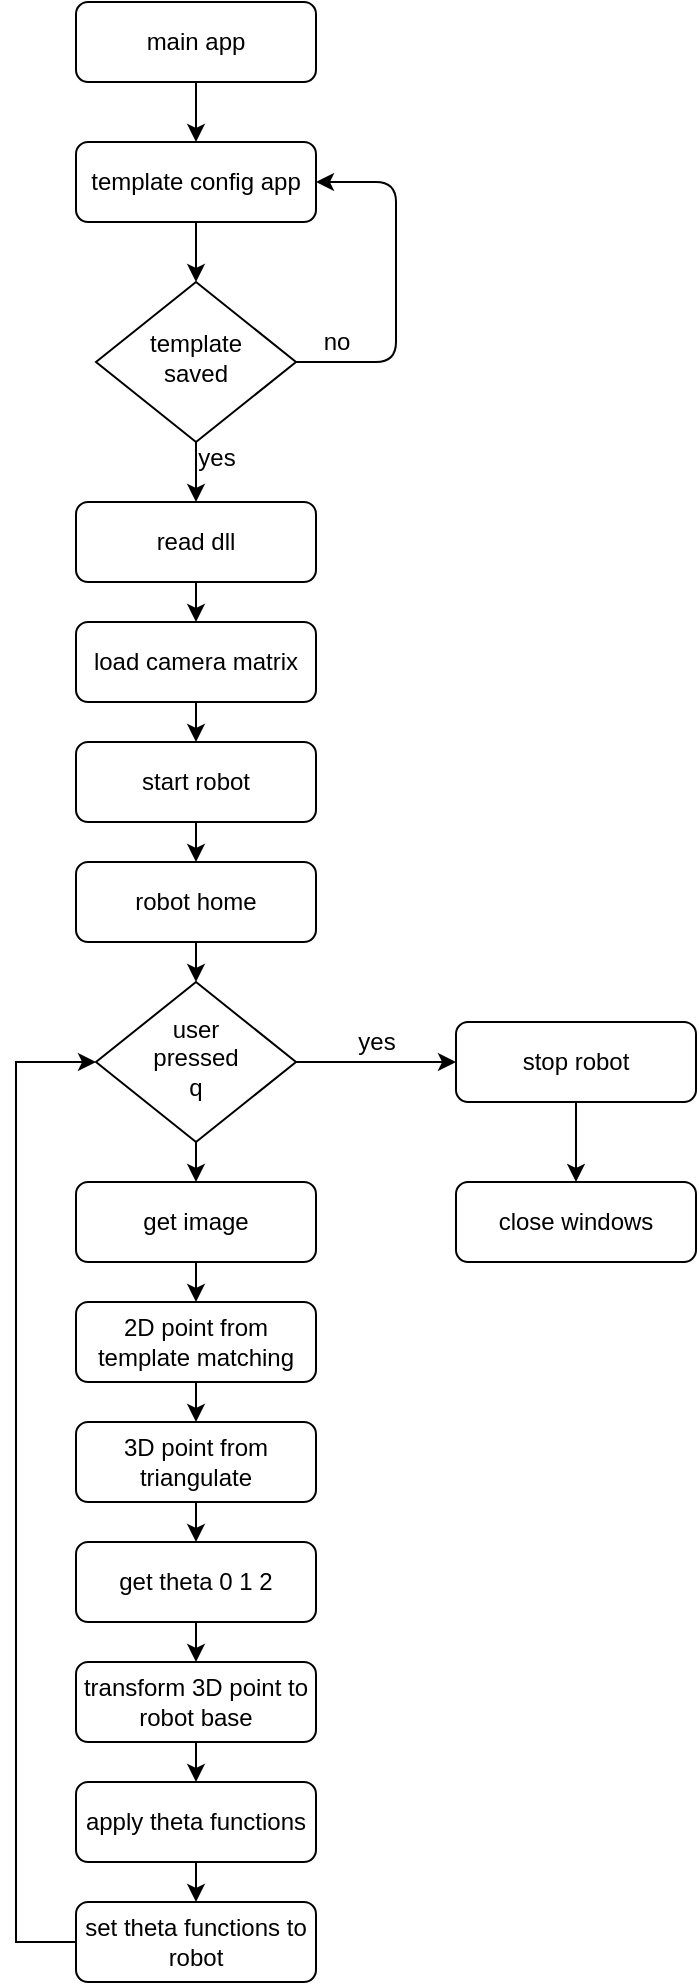 <mxfile version="12.7.0" type="device"><diagram id="C5RBs43oDa-KdzZeNtuy" name="Page-1"><mxGraphModel dx="1501" dy="801" grid="1" gridSize="10" guides="1" tooltips="1" connect="1" arrows="1" fold="1" page="1" pageScale="1" pageWidth="827" pageHeight="1169" math="0" shadow="0"><root><mxCell id="WIyWlLk6GJQsqaUBKTNV-0"/><mxCell id="WIyWlLk6GJQsqaUBKTNV-1" parent="WIyWlLk6GJQsqaUBKTNV-0"/><mxCell id="WIyWlLk6GJQsqaUBKTNV-3" value="main app" style="rounded=1;whiteSpace=wrap;html=1;fontSize=12;glass=0;strokeWidth=1;shadow=0;" parent="WIyWlLk6GJQsqaUBKTNV-1" vertex="1"><mxGeometry x="160" y="80" width="120" height="40" as="geometry"/></mxCell><mxCell id="PBLfMoTAbmKIyKTHLzcX-27" style="edgeStyle=orthogonalEdgeStyle;rounded=0;orthogonalLoop=1;jettySize=auto;html=1;exitX=0.5;exitY=1;exitDx=0;exitDy=0;entryX=0.5;entryY=0;entryDx=0;entryDy=0;" edge="1" parent="WIyWlLk6GJQsqaUBKTNV-1" source="WIyWlLk6GJQsqaUBKTNV-7" target="PBLfMoTAbmKIyKTHLzcX-26"><mxGeometry relative="1" as="geometry"/></mxCell><mxCell id="WIyWlLk6GJQsqaUBKTNV-7" value="read dll" style="rounded=1;whiteSpace=wrap;html=1;fontSize=12;glass=0;strokeWidth=1;shadow=0;" parent="WIyWlLk6GJQsqaUBKTNV-1" vertex="1"><mxGeometry x="160" y="330" width="120" height="40" as="geometry"/></mxCell><mxCell id="PBLfMoTAbmKIyKTHLzcX-0" value="template config app" style="rounded=1;whiteSpace=wrap;html=1;fontSize=12;glass=0;strokeWidth=1;shadow=0;" vertex="1" parent="WIyWlLk6GJQsqaUBKTNV-1"><mxGeometry x="160" y="150" width="120" height="40" as="geometry"/></mxCell><mxCell id="PBLfMoTAbmKIyKTHLzcX-2" value="&lt;div&gt;template&lt;/div&gt;&lt;div&gt;saved&lt;br&gt;&lt;/div&gt;" style="rhombus;whiteSpace=wrap;html=1;shadow=0;fontFamily=Helvetica;fontSize=12;align=center;strokeWidth=1;spacing=6;spacingTop=-4;" vertex="1" parent="WIyWlLk6GJQsqaUBKTNV-1"><mxGeometry x="170" y="220" width="100" height="80" as="geometry"/></mxCell><mxCell id="PBLfMoTAbmKIyKTHLzcX-4" value="" style="endArrow=classic;html=1;exitX=1;exitY=0.5;exitDx=0;exitDy=0;entryX=1;entryY=0.5;entryDx=0;entryDy=0;" edge="1" parent="WIyWlLk6GJQsqaUBKTNV-1" source="PBLfMoTAbmKIyKTHLzcX-2" target="PBLfMoTAbmKIyKTHLzcX-0"><mxGeometry width="50" height="50" relative="1" as="geometry"><mxPoint x="380" y="310" as="sourcePoint"/><mxPoint x="430" y="260" as="targetPoint"/><Array as="points"><mxPoint x="320" y="260"/><mxPoint x="320" y="170"/></Array></mxGeometry></mxCell><mxCell id="PBLfMoTAbmKIyKTHLzcX-5" value="no" style="text;html=1;align=center;verticalAlign=middle;resizable=0;points=[];labelBackgroundColor=#ffffff;" vertex="1" connectable="0" parent="PBLfMoTAbmKIyKTHLzcX-4"><mxGeometry x="0.247" y="-1" relative="1" as="geometry"><mxPoint x="-31" y="52" as="offset"/></mxGeometry></mxCell><mxCell id="PBLfMoTAbmKIyKTHLzcX-6" value="" style="endArrow=classic;html=1;exitX=0.5;exitY=1;exitDx=0;exitDy=0;" edge="1" parent="WIyWlLk6GJQsqaUBKTNV-1" source="PBLfMoTAbmKIyKTHLzcX-2" target="WIyWlLk6GJQsqaUBKTNV-7"><mxGeometry width="50" height="50" relative="1" as="geometry"><mxPoint x="300" y="340" as="sourcePoint"/><mxPoint x="350" y="290" as="targetPoint"/></mxGeometry></mxCell><mxCell id="PBLfMoTAbmKIyKTHLzcX-7" value="yes" style="text;html=1;align=center;verticalAlign=middle;resizable=0;points=[];labelBackgroundColor=#ffffff;" vertex="1" connectable="0" parent="PBLfMoTAbmKIyKTHLzcX-6"><mxGeometry x="-0.5" y="2" relative="1" as="geometry"><mxPoint x="8" as="offset"/></mxGeometry></mxCell><mxCell id="PBLfMoTAbmKIyKTHLzcX-9" value="start robot" style="rounded=1;whiteSpace=wrap;html=1;fontSize=12;glass=0;strokeWidth=1;shadow=0;" vertex="1" parent="WIyWlLk6GJQsqaUBKTNV-1"><mxGeometry x="160" y="450" width="120" height="40" as="geometry"/></mxCell><mxCell id="PBLfMoTAbmKIyKTHLzcX-10" value="robot home" style="rounded=1;whiteSpace=wrap;html=1;fontSize=12;glass=0;strokeWidth=1;shadow=0;" vertex="1" parent="WIyWlLk6GJQsqaUBKTNV-1"><mxGeometry x="160" y="510" width="120" height="40" as="geometry"/></mxCell><mxCell id="PBLfMoTAbmKIyKTHLzcX-29" style="edgeStyle=orthogonalEdgeStyle;rounded=0;orthogonalLoop=1;jettySize=auto;html=1;exitX=0.5;exitY=1;exitDx=0;exitDy=0;entryX=0.5;entryY=0;entryDx=0;entryDy=0;" edge="1" parent="WIyWlLk6GJQsqaUBKTNV-1" source="PBLfMoTAbmKIyKTHLzcX-11" target="PBLfMoTAbmKIyKTHLzcX-23"><mxGeometry relative="1" as="geometry"/></mxCell><mxCell id="PBLfMoTAbmKIyKTHLzcX-11" value="&lt;div&gt;user &lt;br&gt;&lt;/div&gt;&lt;div&gt;pressed &lt;br&gt;&lt;/div&gt;&lt;div&gt;q&lt;br&gt;&lt;/div&gt;" style="rhombus;whiteSpace=wrap;html=1;shadow=0;fontFamily=Helvetica;fontSize=12;align=center;strokeWidth=1;spacing=6;spacingTop=-4;" vertex="1" parent="WIyWlLk6GJQsqaUBKTNV-1"><mxGeometry x="170" y="570" width="100" height="80" as="geometry"/></mxCell><mxCell id="PBLfMoTAbmKIyKTHLzcX-12" value="stop robot" style="rounded=1;whiteSpace=wrap;html=1;fontSize=12;glass=0;strokeWidth=1;shadow=0;" vertex="1" parent="WIyWlLk6GJQsqaUBKTNV-1"><mxGeometry x="350" y="590" width="120" height="40" as="geometry"/></mxCell><mxCell id="PBLfMoTAbmKIyKTHLzcX-13" value="close windows" style="rounded=1;whiteSpace=wrap;html=1;fontSize=12;glass=0;strokeWidth=1;shadow=0;" vertex="1" parent="WIyWlLk6GJQsqaUBKTNV-1"><mxGeometry x="350" y="670" width="120" height="40" as="geometry"/></mxCell><mxCell id="PBLfMoTAbmKIyKTHLzcX-14" value="" style="endArrow=classic;html=1;exitX=1;exitY=0.5;exitDx=0;exitDy=0;entryX=0;entryY=0.5;entryDx=0;entryDy=0;" edge="1" parent="WIyWlLk6GJQsqaUBKTNV-1" source="PBLfMoTAbmKIyKTHLzcX-11" target="PBLfMoTAbmKIyKTHLzcX-12"><mxGeometry width="50" height="50" relative="1" as="geometry"><mxPoint x="340" y="550" as="sourcePoint"/><mxPoint x="390" y="500" as="targetPoint"/></mxGeometry></mxCell><mxCell id="PBLfMoTAbmKIyKTHLzcX-15" value="yes" style="text;html=1;align=center;verticalAlign=middle;resizable=0;points=[];labelBackgroundColor=#ffffff;" vertex="1" connectable="0" parent="PBLfMoTAbmKIyKTHLzcX-14"><mxGeometry x="-0.4" y="-1" relative="1" as="geometry"><mxPoint x="16" y="-11" as="offset"/></mxGeometry></mxCell><mxCell id="PBLfMoTAbmKIyKTHLzcX-16" value="" style="endArrow=classic;html=1;exitX=0.5;exitY=1;exitDx=0;exitDy=0;" edge="1" parent="WIyWlLk6GJQsqaUBKTNV-1" source="PBLfMoTAbmKIyKTHLzcX-12" target="PBLfMoTAbmKIyKTHLzcX-13"><mxGeometry width="50" height="50" relative="1" as="geometry"><mxPoint x="280" y="770" as="sourcePoint"/><mxPoint x="330" y="720" as="targetPoint"/></mxGeometry></mxCell><mxCell id="PBLfMoTAbmKIyKTHLzcX-18" value="" style="endArrow=classic;html=1;exitX=0.5;exitY=1;exitDx=0;exitDy=0;entryX=0.5;entryY=0;entryDx=0;entryDy=0;" edge="1" parent="WIyWlLk6GJQsqaUBKTNV-1" source="PBLfMoTAbmKIyKTHLzcX-9" target="PBLfMoTAbmKIyKTHLzcX-10"><mxGeometry width="50" height="50" relative="1" as="geometry"><mxPoint x="340" y="510" as="sourcePoint"/><mxPoint x="390" y="460" as="targetPoint"/></mxGeometry></mxCell><mxCell id="PBLfMoTAbmKIyKTHLzcX-19" value="" style="endArrow=classic;html=1;exitX=0.5;exitY=1;exitDx=0;exitDy=0;" edge="1" parent="WIyWlLk6GJQsqaUBKTNV-1" source="PBLfMoTAbmKIyKTHLzcX-10" target="PBLfMoTAbmKIyKTHLzcX-11"><mxGeometry width="50" height="50" relative="1" as="geometry"><mxPoint x="350" y="520" as="sourcePoint"/><mxPoint x="400" y="470" as="targetPoint"/></mxGeometry></mxCell><mxCell id="PBLfMoTAbmKIyKTHLzcX-20" value="" style="endArrow=classic;html=1;exitX=0.5;exitY=1;exitDx=0;exitDy=0;entryX=0.5;entryY=0;entryDx=0;entryDy=0;" edge="1" parent="WIyWlLk6GJQsqaUBKTNV-1" source="WIyWlLk6GJQsqaUBKTNV-3" target="PBLfMoTAbmKIyKTHLzcX-0"><mxGeometry width="50" height="50" relative="1" as="geometry"><mxPoint x="350" y="150" as="sourcePoint"/><mxPoint x="400" y="100" as="targetPoint"/></mxGeometry></mxCell><mxCell id="PBLfMoTAbmKIyKTHLzcX-21" value="" style="endArrow=classic;html=1;exitX=0.5;exitY=1;exitDx=0;exitDy=0;entryX=0.5;entryY=0;entryDx=0;entryDy=0;" edge="1" parent="WIyWlLk6GJQsqaUBKTNV-1" source="PBLfMoTAbmKIyKTHLzcX-0" target="PBLfMoTAbmKIyKTHLzcX-2"><mxGeometry width="50" height="50" relative="1" as="geometry"><mxPoint x="390" y="230" as="sourcePoint"/><mxPoint x="440" y="180" as="targetPoint"/></mxGeometry></mxCell><mxCell id="PBLfMoTAbmKIyKTHLzcX-30" style="edgeStyle=orthogonalEdgeStyle;rounded=0;orthogonalLoop=1;jettySize=auto;html=1;exitX=0.5;exitY=1;exitDx=0;exitDy=0;entryX=0.5;entryY=0;entryDx=0;entryDy=0;" edge="1" parent="WIyWlLk6GJQsqaUBKTNV-1" source="PBLfMoTAbmKIyKTHLzcX-23" target="PBLfMoTAbmKIyKTHLzcX-24"><mxGeometry relative="1" as="geometry"/></mxCell><mxCell id="PBLfMoTAbmKIyKTHLzcX-23" value="get image" style="rounded=1;whiteSpace=wrap;html=1;fontSize=12;glass=0;strokeWidth=1;shadow=0;" vertex="1" parent="WIyWlLk6GJQsqaUBKTNV-1"><mxGeometry x="160" y="670" width="120" height="40" as="geometry"/></mxCell><mxCell id="PBLfMoTAbmKIyKTHLzcX-31" style="edgeStyle=orthogonalEdgeStyle;rounded=0;orthogonalLoop=1;jettySize=auto;html=1;exitX=0.5;exitY=1;exitDx=0;exitDy=0;entryX=0.5;entryY=0;entryDx=0;entryDy=0;" edge="1" parent="WIyWlLk6GJQsqaUBKTNV-1" source="PBLfMoTAbmKIyKTHLzcX-24" target="PBLfMoTAbmKIyKTHLzcX-25"><mxGeometry relative="1" as="geometry"/></mxCell><mxCell id="PBLfMoTAbmKIyKTHLzcX-24" value="2D point from&lt;br&gt;template matching" style="rounded=1;whiteSpace=wrap;html=1;fontSize=12;glass=0;strokeWidth=1;shadow=0;" vertex="1" parent="WIyWlLk6GJQsqaUBKTNV-1"><mxGeometry x="160" y="730" width="120" height="40" as="geometry"/></mxCell><mxCell id="PBLfMoTAbmKIyKTHLzcX-36" style="edgeStyle=orthogonalEdgeStyle;rounded=0;orthogonalLoop=1;jettySize=auto;html=1;exitX=0.5;exitY=1;exitDx=0;exitDy=0;entryX=0.5;entryY=0;entryDx=0;entryDy=0;" edge="1" parent="WIyWlLk6GJQsqaUBKTNV-1" source="PBLfMoTAbmKIyKTHLzcX-25" target="PBLfMoTAbmKIyKTHLzcX-32"><mxGeometry relative="1" as="geometry"/></mxCell><mxCell id="PBLfMoTAbmKIyKTHLzcX-25" value="3D point from&lt;br&gt;triangulate" style="rounded=1;whiteSpace=wrap;html=1;fontSize=12;glass=0;strokeWidth=1;shadow=0;" vertex="1" parent="WIyWlLk6GJQsqaUBKTNV-1"><mxGeometry x="160" y="790" width="120" height="40" as="geometry"/></mxCell><mxCell id="PBLfMoTAbmKIyKTHLzcX-28" style="edgeStyle=orthogonalEdgeStyle;rounded=0;orthogonalLoop=1;jettySize=auto;html=1;exitX=0.5;exitY=1;exitDx=0;exitDy=0;entryX=0.5;entryY=0;entryDx=0;entryDy=0;" edge="1" parent="WIyWlLk6GJQsqaUBKTNV-1" source="PBLfMoTAbmKIyKTHLzcX-26" target="PBLfMoTAbmKIyKTHLzcX-9"><mxGeometry relative="1" as="geometry"/></mxCell><mxCell id="PBLfMoTAbmKIyKTHLzcX-26" value="load camera matrix" style="rounded=1;whiteSpace=wrap;html=1;fontSize=12;glass=0;strokeWidth=1;shadow=0;" vertex="1" parent="WIyWlLk6GJQsqaUBKTNV-1"><mxGeometry x="160" y="390" width="120" height="40" as="geometry"/></mxCell><mxCell id="PBLfMoTAbmKIyKTHLzcX-37" style="edgeStyle=orthogonalEdgeStyle;rounded=0;orthogonalLoop=1;jettySize=auto;html=1;exitX=0.5;exitY=1;exitDx=0;exitDy=0;entryX=0.5;entryY=0;entryDx=0;entryDy=0;" edge="1" parent="WIyWlLk6GJQsqaUBKTNV-1" source="PBLfMoTAbmKIyKTHLzcX-32" target="PBLfMoTAbmKIyKTHLzcX-33"><mxGeometry relative="1" as="geometry"/></mxCell><mxCell id="PBLfMoTAbmKIyKTHLzcX-32" value="get theta 0 1 2" style="rounded=1;whiteSpace=wrap;html=1;fontSize=12;glass=0;strokeWidth=1;shadow=0;" vertex="1" parent="WIyWlLk6GJQsqaUBKTNV-1"><mxGeometry x="160" y="850" width="120" height="40" as="geometry"/></mxCell><mxCell id="PBLfMoTAbmKIyKTHLzcX-38" style="edgeStyle=orthogonalEdgeStyle;rounded=0;orthogonalLoop=1;jettySize=auto;html=1;exitX=0.5;exitY=1;exitDx=0;exitDy=0;entryX=0.5;entryY=0;entryDx=0;entryDy=0;" edge="1" parent="WIyWlLk6GJQsqaUBKTNV-1" source="PBLfMoTAbmKIyKTHLzcX-33" target="PBLfMoTAbmKIyKTHLzcX-34"><mxGeometry relative="1" as="geometry"/></mxCell><mxCell id="PBLfMoTAbmKIyKTHLzcX-33" value="transform 3D point to robot base" style="rounded=1;whiteSpace=wrap;html=1;fontSize=12;glass=0;strokeWidth=1;shadow=0;" vertex="1" parent="WIyWlLk6GJQsqaUBKTNV-1"><mxGeometry x="160" y="910" width="120" height="40" as="geometry"/></mxCell><mxCell id="PBLfMoTAbmKIyKTHLzcX-39" style="edgeStyle=orthogonalEdgeStyle;rounded=0;orthogonalLoop=1;jettySize=auto;html=1;exitX=0.5;exitY=1;exitDx=0;exitDy=0;entryX=0.5;entryY=0;entryDx=0;entryDy=0;" edge="1" parent="WIyWlLk6GJQsqaUBKTNV-1" source="PBLfMoTAbmKIyKTHLzcX-34" target="PBLfMoTAbmKIyKTHLzcX-35"><mxGeometry relative="1" as="geometry"/></mxCell><mxCell id="PBLfMoTAbmKIyKTHLzcX-34" value="apply theta functions" style="rounded=1;whiteSpace=wrap;html=1;fontSize=12;glass=0;strokeWidth=1;shadow=0;" vertex="1" parent="WIyWlLk6GJQsqaUBKTNV-1"><mxGeometry x="160" y="970" width="120" height="40" as="geometry"/></mxCell><mxCell id="PBLfMoTAbmKIyKTHLzcX-40" style="edgeStyle=orthogonalEdgeStyle;rounded=0;orthogonalLoop=1;jettySize=auto;html=1;exitX=0;exitY=0.5;exitDx=0;exitDy=0;entryX=0;entryY=0.5;entryDx=0;entryDy=0;" edge="1" parent="WIyWlLk6GJQsqaUBKTNV-1" source="PBLfMoTAbmKIyKTHLzcX-35" target="PBLfMoTAbmKIyKTHLzcX-11"><mxGeometry relative="1" as="geometry"><Array as="points"><mxPoint x="130" y="1050"/><mxPoint x="130" y="610"/></Array></mxGeometry></mxCell><mxCell id="PBLfMoTAbmKIyKTHLzcX-35" value="set theta functions to robot" style="rounded=1;whiteSpace=wrap;html=1;fontSize=12;glass=0;strokeWidth=1;shadow=0;" vertex="1" parent="WIyWlLk6GJQsqaUBKTNV-1"><mxGeometry x="160" y="1030" width="120" height="40" as="geometry"/></mxCell></root></mxGraphModel></diagram></mxfile>
